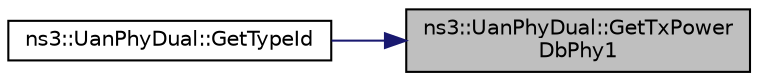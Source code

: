 digraph "ns3::UanPhyDual::GetTxPowerDbPhy1"
{
 // LATEX_PDF_SIZE
  edge [fontname="Helvetica",fontsize="10",labelfontname="Helvetica",labelfontsize="10"];
  node [fontname="Helvetica",fontsize="10",shape=record];
  rankdir="RL";
  Node1 [label="ns3::UanPhyDual::GetTxPower\lDbPhy1",height=0.2,width=0.4,color="black", fillcolor="grey75", style="filled", fontcolor="black",tooltip="Get the current transmit power, in dB."];
  Node1 -> Node2 [dir="back",color="midnightblue",fontsize="10",style="solid",fontname="Helvetica"];
  Node2 [label="ns3::UanPhyDual::GetTypeId",height=0.2,width=0.4,color="black", fillcolor="white", style="filled",URL="$classns3_1_1_uan_phy_dual.html#a752fb11320bd10e9ae1d92561eb02bac",tooltip="Register this type."];
}
